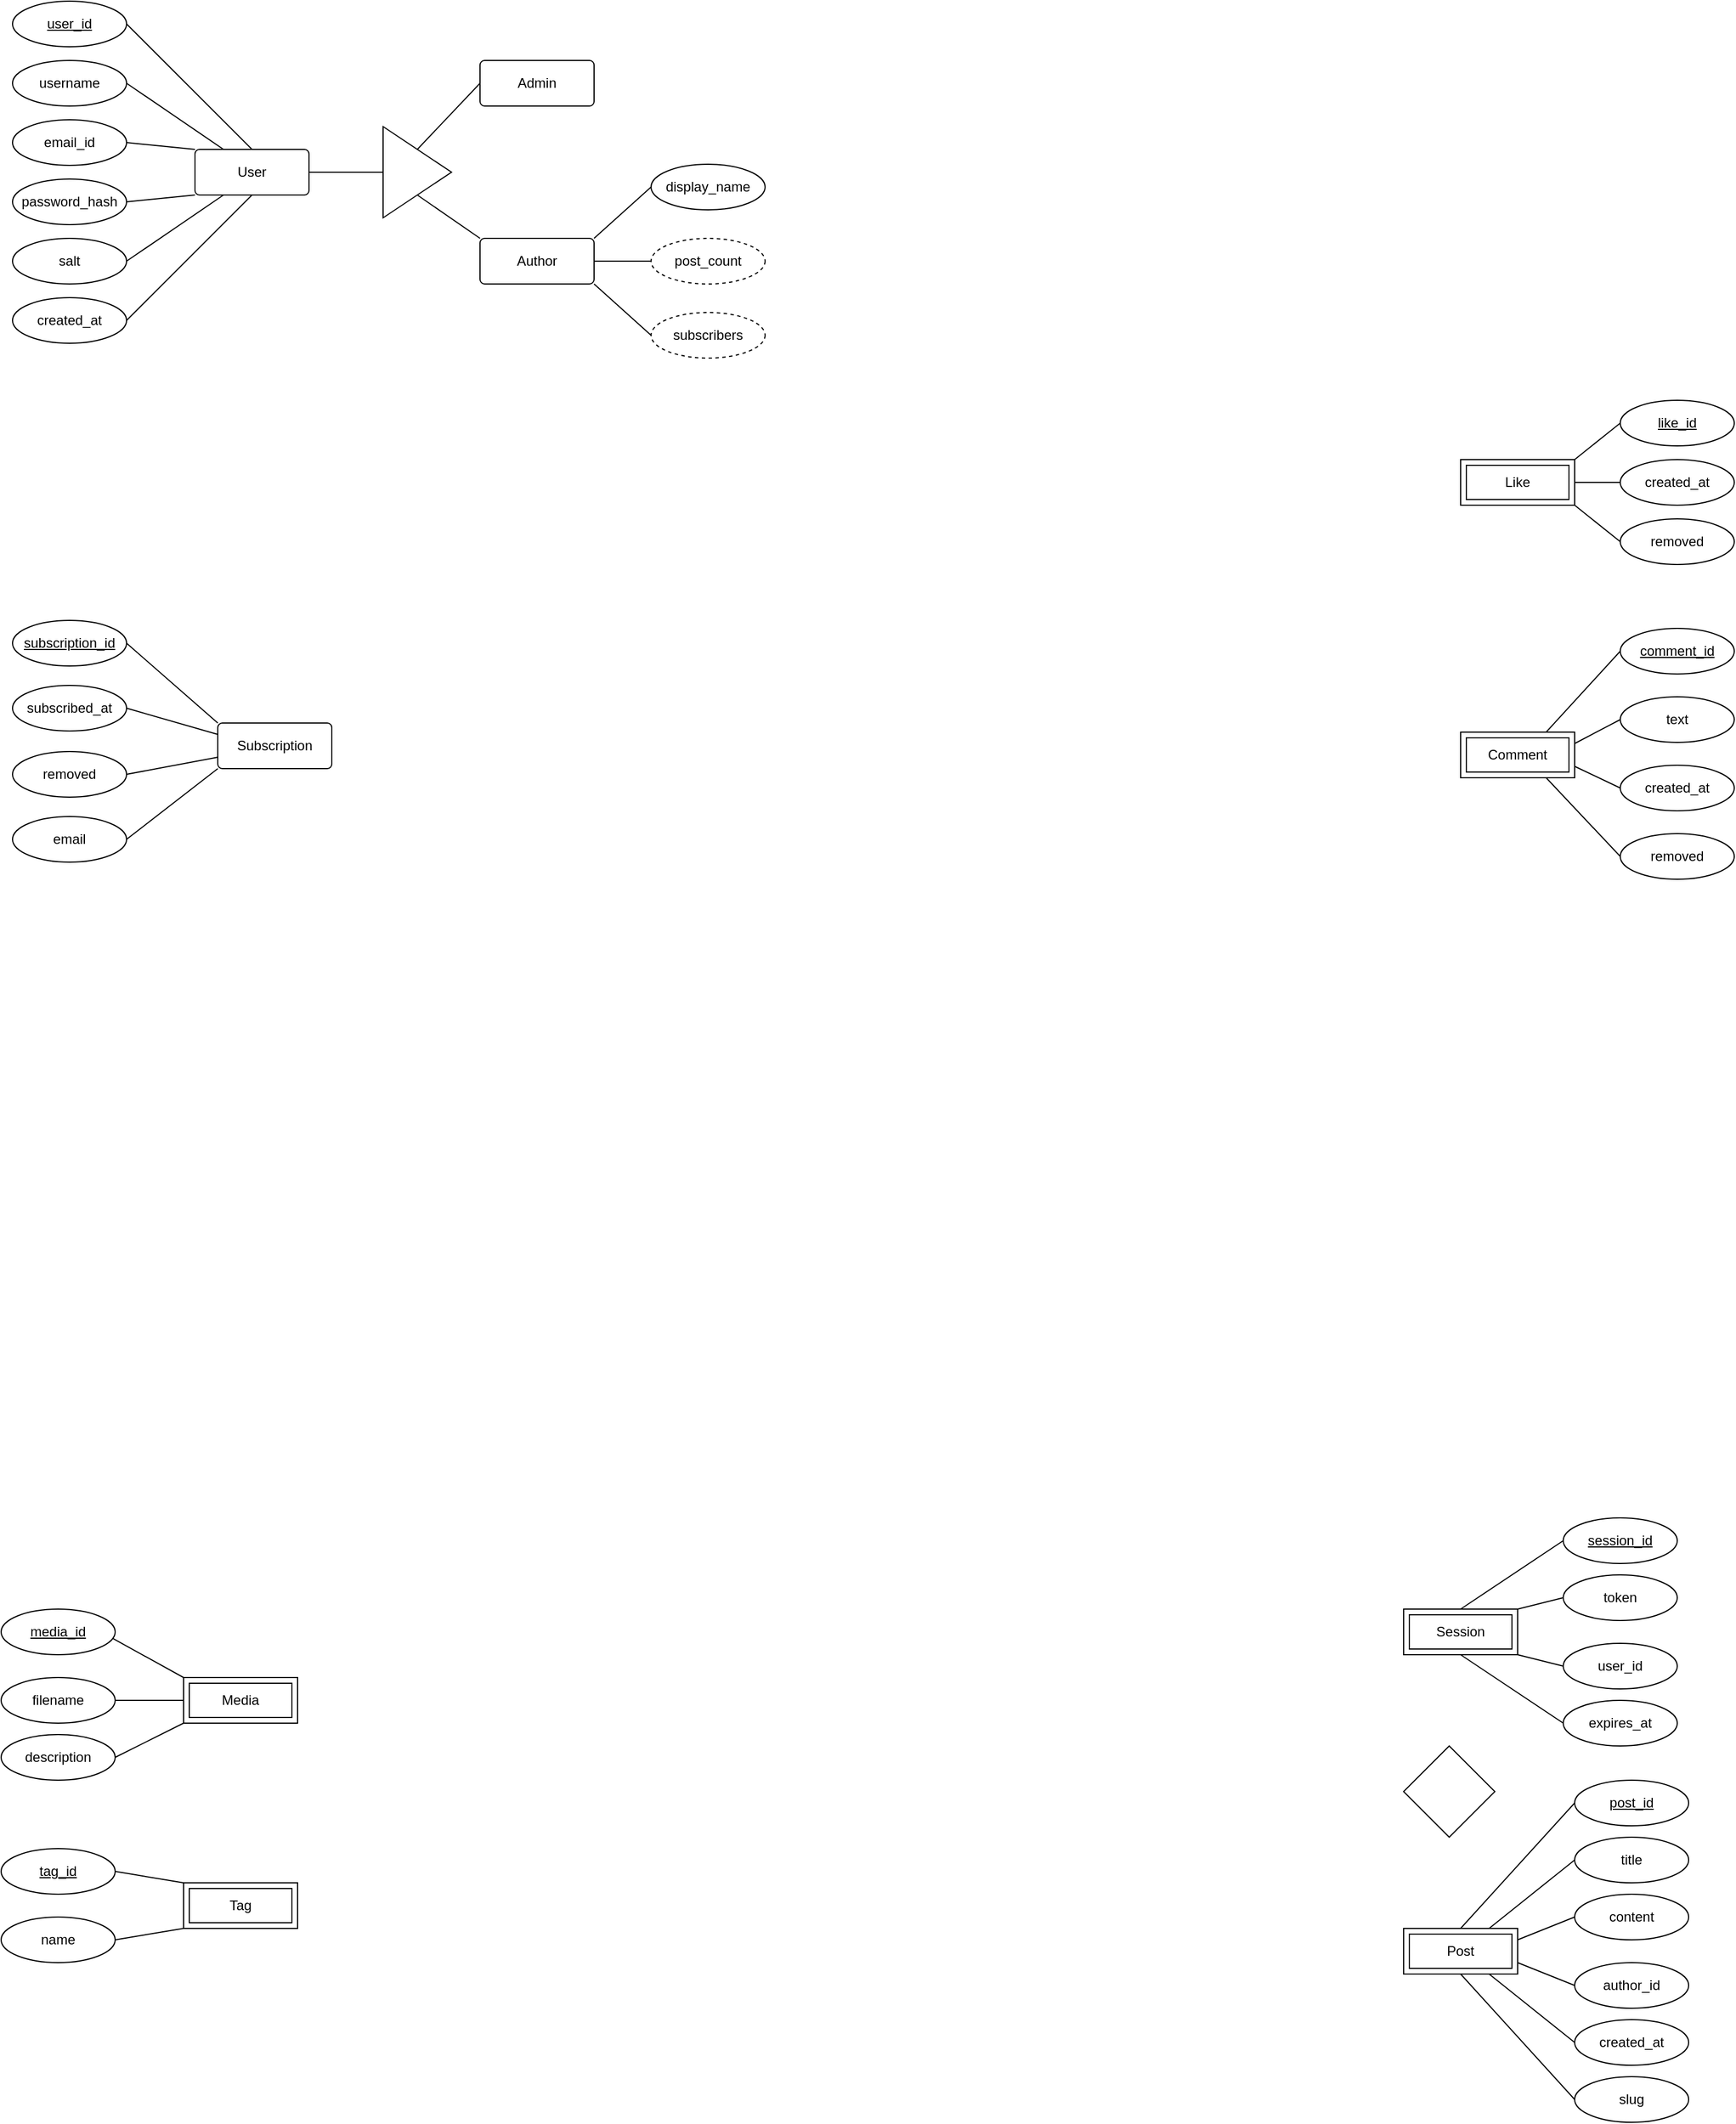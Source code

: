 <mxfile version="22.0.4" type="github">
  <diagram id="R2lEEEUBdFMjLlhIrx00" name="Page-1">
    <mxGraphModel dx="920" dy="1561" grid="1" gridSize="10" guides="1" tooltips="1" connect="1" arrows="1" fold="1" page="1" pageScale="1" pageWidth="850" pageHeight="1100" math="0" shadow="0" extFonts="Permanent Marker^https://fonts.googleapis.com/css?family=Permanent+Marker">
      <root>
        <mxCell id="0" />
        <mxCell id="1" parent="0" />
        <mxCell id="sRpCe-yu5LOxPwtg6V8U-10" value="username" style="ellipse;whiteSpace=wrap;html=1;align=center;" parent="1" vertex="1">
          <mxGeometry x="70" y="-998" width="100" height="40" as="geometry" />
        </mxCell>
        <mxCell id="sRpCe-yu5LOxPwtg6V8U-11" value="email_id" style="ellipse;whiteSpace=wrap;html=1;align=center;" parent="1" vertex="1">
          <mxGeometry x="70" y="-946" width="100" height="40" as="geometry" />
        </mxCell>
        <mxCell id="sRpCe-yu5LOxPwtg6V8U-12" value="password_hash" style="ellipse;whiteSpace=wrap;html=1;align=center;" parent="1" vertex="1">
          <mxGeometry x="70" y="-894" width="100" height="40" as="geometry" />
        </mxCell>
        <mxCell id="sRpCe-yu5LOxPwtg6V8U-13" value="salt" style="ellipse;whiteSpace=wrap;html=1;align=center;" parent="1" vertex="1">
          <mxGeometry x="70" y="-842" width="100" height="40" as="geometry" />
        </mxCell>
        <mxCell id="sRpCe-yu5LOxPwtg6V8U-14" value="created_at" style="ellipse;whiteSpace=wrap;html=1;align=center;" parent="1" vertex="1">
          <mxGeometry x="70" y="-790" width="100" height="40" as="geometry" />
        </mxCell>
        <mxCell id="sRpCe-yu5LOxPwtg6V8U-31" value="removed" style="ellipse;whiteSpace=wrap;html=1;align=center;direction=west;" parent="1" vertex="1">
          <mxGeometry x="1480" y="-596" width="100" height="40" as="geometry" />
        </mxCell>
        <mxCell id="sRpCe-yu5LOxPwtg6V8U-33" value="User" style="rounded=1;arcSize=10;whiteSpace=wrap;html=1;align=center;" parent="1" vertex="1">
          <mxGeometry x="230" y="-920" width="100" height="40" as="geometry" />
        </mxCell>
        <mxCell id="sRpCe-yu5LOxPwtg6V8U-36" value="Like" style="shape=ext;margin=3;double=1;whiteSpace=wrap;html=1;align=center;" parent="1" vertex="1">
          <mxGeometry x="1340" y="-648" width="100" height="40" as="geometry" />
        </mxCell>
        <mxCell id="sRpCe-yu5LOxPwtg6V8U-37" value="Comment" style="shape=ext;margin=3;double=1;whiteSpace=wrap;html=1;align=center;" parent="1" vertex="1">
          <mxGeometry x="1340" y="-409" width="100" height="40" as="geometry" />
        </mxCell>
        <mxCell id="QnJ6NagRt4sesBqJA9xz-1" value="user_id" style="ellipse;whiteSpace=wrap;html=1;align=center;fontStyle=4;" parent="1" vertex="1">
          <mxGeometry x="70" y="-1050" width="100" height="40" as="geometry" />
        </mxCell>
        <mxCell id="mff1o37WmtUaHKgcCLol-2" value="Media" style="shape=ext;margin=3;double=1;whiteSpace=wrap;html=1;align=center;" parent="1" vertex="1">
          <mxGeometry x="220" y="420" width="100" height="40" as="geometry" />
        </mxCell>
        <mxCell id="QnJ6NagRt4sesBqJA9xz-2" value="created_at" style="ellipse;whiteSpace=wrap;html=1;align=center;" parent="1" vertex="1">
          <mxGeometry x="1480" y="-648" width="100" height="40" as="geometry" />
        </mxCell>
        <mxCell id="QnJ6NagRt4sesBqJA9xz-3" value="" style="endArrow=none;html=1;rounded=0;exitX=1;exitY=0;exitDx=0;exitDy=0;entryX=0;entryY=0.5;entryDx=0;entryDy=0;" parent="1" source="sRpCe-yu5LOxPwtg6V8U-36" target="bmVID7-l883A8fnjupgu-24" edge="1">
          <mxGeometry relative="1" as="geometry">
            <mxPoint x="1470" y="-509" as="sourcePoint" />
            <mxPoint x="1480" y="-680" as="targetPoint" />
          </mxGeometry>
        </mxCell>
        <mxCell id="QnJ6NagRt4sesBqJA9xz-4" value="" style="endArrow=none;html=1;rounded=0;entryX=0;entryY=0.5;entryDx=0;entryDy=0;exitX=1;exitY=0.5;exitDx=0;exitDy=0;" parent="1" source="sRpCe-yu5LOxPwtg6V8U-36" target="QnJ6NagRt4sesBqJA9xz-2" edge="1">
          <mxGeometry relative="1" as="geometry">
            <mxPoint x="1460" y="-629" as="sourcePoint" />
            <mxPoint x="1490" y="-670" as="targetPoint" />
          </mxGeometry>
        </mxCell>
        <mxCell id="QnJ6NagRt4sesBqJA9xz-5" value="" style="endArrow=none;html=1;rounded=0;exitX=1;exitY=1;exitDx=0;exitDy=0;entryX=1;entryY=0.5;entryDx=0;entryDy=0;" parent="1" source="sRpCe-yu5LOxPwtg6V8U-36" target="sRpCe-yu5LOxPwtg6V8U-31" edge="1">
          <mxGeometry relative="1" as="geometry">
            <mxPoint x="1460" y="-628" as="sourcePoint" />
            <mxPoint x="1500" y="-660" as="targetPoint" />
          </mxGeometry>
        </mxCell>
        <mxCell id="QnJ6NagRt4sesBqJA9xz-6" value="text" style="ellipse;whiteSpace=wrap;html=1;align=center;" parent="1" vertex="1">
          <mxGeometry x="1480" y="-440" width="100" height="40" as="geometry" />
        </mxCell>
        <mxCell id="QnJ6NagRt4sesBqJA9xz-7" value="created_at" style="ellipse;whiteSpace=wrap;html=1;align=center;" parent="1" vertex="1">
          <mxGeometry x="1480" y="-380" width="100" height="40" as="geometry" />
        </mxCell>
        <mxCell id="QnJ6NagRt4sesBqJA9xz-8" value="" style="endArrow=none;html=1;rounded=0;exitX=1;exitY=0.75;exitDx=0;exitDy=0;entryX=0;entryY=0.5;entryDx=0;entryDy=0;" parent="1" source="sRpCe-yu5LOxPwtg6V8U-37" target="QnJ6NagRt4sesBqJA9xz-7" edge="1">
          <mxGeometry relative="1" as="geometry">
            <mxPoint x="1470" y="-509" as="sourcePoint" />
            <mxPoint x="1630" y="-509" as="targetPoint" />
          </mxGeometry>
        </mxCell>
        <mxCell id="QnJ6NagRt4sesBqJA9xz-9" value="" style="endArrow=none;html=1;rounded=0;exitX=1;exitY=0.25;exitDx=0;exitDy=0;entryX=0;entryY=0.5;entryDx=0;entryDy=0;" parent="1" source="sRpCe-yu5LOxPwtg6V8U-37" target="QnJ6NagRt4sesBqJA9xz-6" edge="1">
          <mxGeometry relative="1" as="geometry">
            <mxPoint x="1430" y="-369" as="sourcePoint" />
            <mxPoint x="1490" y="-352" as="targetPoint" />
          </mxGeometry>
        </mxCell>
        <mxCell id="QnJ6NagRt4sesBqJA9xz-11" value="" style="endArrow=none;html=1;rounded=0;exitX=1;exitY=0.5;exitDx=0;exitDy=0;entryX=0.5;entryY=0;entryDx=0;entryDy=0;" parent="1" source="QnJ6NagRt4sesBqJA9xz-1" target="sRpCe-yu5LOxPwtg6V8U-33" edge="1">
          <mxGeometry relative="1" as="geometry">
            <mxPoint x="460" y="-890" as="sourcePoint" />
            <mxPoint x="620" y="-890" as="targetPoint" />
          </mxGeometry>
        </mxCell>
        <mxCell id="mff1o37WmtUaHKgcCLol-12" value="Tag" style="shape=ext;margin=3;double=1;whiteSpace=wrap;html=1;align=center;" parent="1" vertex="1">
          <mxGeometry x="220" y="600" width="100" height="40" as="geometry" />
        </mxCell>
        <mxCell id="QnJ6NagRt4sesBqJA9xz-12" value="" style="endArrow=none;html=1;rounded=0;exitX=1;exitY=0.5;exitDx=0;exitDy=0;entryX=0.25;entryY=1;entryDx=0;entryDy=0;" parent="1" source="sRpCe-yu5LOxPwtg6V8U-13" target="sRpCe-yu5LOxPwtg6V8U-33" edge="1">
          <mxGeometry relative="1" as="geometry">
            <mxPoint x="180" y="-1020" as="sourcePoint" />
            <mxPoint x="290" y="-910" as="targetPoint" />
          </mxGeometry>
        </mxCell>
        <mxCell id="QnJ6NagRt4sesBqJA9xz-13" value="" style="endArrow=none;html=1;rounded=0;exitX=1;exitY=0.5;exitDx=0;exitDy=0;entryX=0;entryY=1;entryDx=0;entryDy=0;" parent="1" source="sRpCe-yu5LOxPwtg6V8U-12" target="sRpCe-yu5LOxPwtg6V8U-33" edge="1">
          <mxGeometry relative="1" as="geometry">
            <mxPoint x="190" y="-1010" as="sourcePoint" />
            <mxPoint x="300" y="-900" as="targetPoint" />
          </mxGeometry>
        </mxCell>
        <mxCell id="QnJ6NagRt4sesBqJA9xz-14" value="" style="endArrow=none;html=1;rounded=0;exitX=1;exitY=0.5;exitDx=0;exitDy=0;entryX=0;entryY=0;entryDx=0;entryDy=0;" parent="1" source="sRpCe-yu5LOxPwtg6V8U-11" target="sRpCe-yu5LOxPwtg6V8U-33" edge="1">
          <mxGeometry relative="1" as="geometry">
            <mxPoint x="200" y="-1000" as="sourcePoint" />
            <mxPoint x="310" y="-890" as="targetPoint" />
          </mxGeometry>
        </mxCell>
        <mxCell id="QnJ6NagRt4sesBqJA9xz-15" value="" style="endArrow=none;html=1;rounded=0;exitX=1;exitY=0.5;exitDx=0;exitDy=0;entryX=0.25;entryY=0;entryDx=0;entryDy=0;" parent="1" source="sRpCe-yu5LOxPwtg6V8U-10" target="sRpCe-yu5LOxPwtg6V8U-33" edge="1">
          <mxGeometry relative="1" as="geometry">
            <mxPoint x="210" y="-990" as="sourcePoint" />
            <mxPoint x="320" y="-880" as="targetPoint" />
          </mxGeometry>
        </mxCell>
        <mxCell id="QnJ6NagRt4sesBqJA9xz-16" value="" style="endArrow=none;html=1;rounded=0;exitX=1;exitY=0.5;exitDx=0;exitDy=0;entryX=0.5;entryY=1;entryDx=0;entryDy=0;" parent="1" source="sRpCe-yu5LOxPwtg6V8U-14" target="sRpCe-yu5LOxPwtg6V8U-33" edge="1">
          <mxGeometry relative="1" as="geometry">
            <mxPoint x="180" y="-812" as="sourcePoint" />
            <mxPoint x="265" y="-870" as="targetPoint" />
          </mxGeometry>
        </mxCell>
        <mxCell id="VMuPDI3IVHIFIsVgMCY_-1" value="Session" style="shape=ext;margin=3;double=1;whiteSpace=wrap;html=1;align=center;" parent="1" vertex="1">
          <mxGeometry x="1290" y="360" width="100" height="40" as="geometry" />
        </mxCell>
        <mxCell id="VMuPDI3IVHIFIsVgMCY_-2" value="expires_at" style="ellipse;whiteSpace=wrap;html=1;align=center;" parent="1" vertex="1">
          <mxGeometry x="1430" y="440" width="100" height="40" as="geometry" />
        </mxCell>
        <mxCell id="VMuPDI3IVHIFIsVgMCY_-3" value="user_id" style="ellipse;whiteSpace=wrap;html=1;align=center;" parent="1" vertex="1">
          <mxGeometry x="1430" y="390" width="100" height="40" as="geometry" />
        </mxCell>
        <mxCell id="VMuPDI3IVHIFIsVgMCY_-4" value="token" style="ellipse;whiteSpace=wrap;html=1;align=center;" parent="1" vertex="1">
          <mxGeometry x="1430" y="330" width="100" height="40" as="geometry" />
        </mxCell>
        <mxCell id="VMuPDI3IVHIFIsVgMCY_-12" value="" style="endArrow=none;html=1;rounded=0;entryX=0;entryY=0.5;entryDx=0;entryDy=0;exitX=0.5;exitY=0;exitDx=0;exitDy=0;" parent="1" source="VMuPDI3IVHIFIsVgMCY_-1" target="hD2R6FieleQ0oBK1p6Dk-6" edge="1">
          <mxGeometry relative="1" as="geometry">
            <mxPoint x="1150" y="339.5" as="sourcePoint" />
            <mxPoint x="1430" y="300" as="targetPoint" />
          </mxGeometry>
        </mxCell>
        <mxCell id="VMuPDI3IVHIFIsVgMCY_-13" value="" style="endArrow=none;html=1;rounded=0;entryX=0;entryY=0.5;entryDx=0;entryDy=0;exitX=0.5;exitY=1;exitDx=0;exitDy=0;" parent="1" source="VMuPDI3IVHIFIsVgMCY_-1" target="VMuPDI3IVHIFIsVgMCY_-2" edge="1">
          <mxGeometry relative="1" as="geometry">
            <mxPoint x="1160" y="419.5" as="sourcePoint" />
            <mxPoint x="1320" y="419.5" as="targetPoint" />
            <Array as="points" />
          </mxGeometry>
        </mxCell>
        <mxCell id="VMuPDI3IVHIFIsVgMCY_-14" value="" style="endArrow=none;html=1;rounded=0;entryX=0;entryY=0.5;entryDx=0;entryDy=0;exitX=1;exitY=1;exitDx=0;exitDy=0;" parent="1" source="VMuPDI3IVHIFIsVgMCY_-1" target="VMuPDI3IVHIFIsVgMCY_-3" edge="1">
          <mxGeometry relative="1" as="geometry">
            <mxPoint x="1260" y="419.5" as="sourcePoint" />
            <mxPoint x="1400" y="420" as="targetPoint" />
          </mxGeometry>
        </mxCell>
        <mxCell id="VMuPDI3IVHIFIsVgMCY_-15" value="" style="endArrow=none;html=1;rounded=0;entryX=0;entryY=0.5;entryDx=0;entryDy=0;exitX=1;exitY=0;exitDx=0;exitDy=0;" parent="1" source="VMuPDI3IVHIFIsVgMCY_-1" target="VMuPDI3IVHIFIsVgMCY_-4" edge="1">
          <mxGeometry relative="1" as="geometry">
            <mxPoint x="1260" y="350" as="sourcePoint" />
            <mxPoint x="1420" y="350" as="targetPoint" />
          </mxGeometry>
        </mxCell>
        <mxCell id="VMuPDI3IVHIFIsVgMCY_-20" value="" style="endArrow=none;html=1;rounded=0;entryX=0;entryY=0.5;entryDx=0;entryDy=0;exitX=0.75;exitY=0;exitDx=0;exitDy=0;" parent="1" source="sRpCe-yu5LOxPwtg6V8U-37" target="bmVID7-l883A8fnjupgu-25" edge="1">
          <mxGeometry relative="1" as="geometry">
            <mxPoint x="1100" y="-110" as="sourcePoint" />
            <mxPoint x="1480" y="-480" as="targetPoint" />
          </mxGeometry>
        </mxCell>
        <mxCell id="QnJ6NagRt4sesBqJA9xz-17" value="removed" style="ellipse;whiteSpace=wrap;html=1;align=center;" parent="1" vertex="1">
          <mxGeometry x="1480" y="-320" width="100" height="40" as="geometry" />
        </mxCell>
        <mxCell id="QnJ6NagRt4sesBqJA9xz-18" value="" style="endArrow=none;html=1;rounded=0;entryX=0;entryY=0.5;entryDx=0;entryDy=0;exitX=0.75;exitY=1;exitDx=0;exitDy=0;" parent="1" source="sRpCe-yu5LOxPwtg6V8U-37" target="QnJ6NagRt4sesBqJA9xz-17" edge="1">
          <mxGeometry relative="1" as="geometry">
            <mxPoint x="1425" y="-399" as="sourcePoint" />
            <mxPoint x="1490" y="-470" as="targetPoint" />
          </mxGeometry>
        </mxCell>
        <mxCell id="4q2gUeuJEuAFipxijDYp-1" value="Post" style="shape=ext;margin=3;double=1;whiteSpace=wrap;html=1;align=center;" parent="1" vertex="1">
          <mxGeometry x="1290" y="640" width="100" height="40" as="geometry" />
        </mxCell>
        <mxCell id="4q2gUeuJEuAFipxijDYp-2" value="created_at" style="ellipse;whiteSpace=wrap;html=1;align=center;" parent="1" vertex="1">
          <mxGeometry x="1440" y="720" width="100" height="40" as="geometry" />
        </mxCell>
        <mxCell id="4q2gUeuJEuAFipxijDYp-3" value="author_id" style="ellipse;whiteSpace=wrap;html=1;align=center;" parent="1" vertex="1">
          <mxGeometry x="1440" y="670" width="100" height="40" as="geometry" />
        </mxCell>
        <mxCell id="4q2gUeuJEuAFipxijDYp-4" value="content" style="ellipse;whiteSpace=wrap;html=1;align=center;" parent="1" vertex="1">
          <mxGeometry x="1440" y="610" width="100" height="40" as="geometry" />
        </mxCell>
        <mxCell id="4q2gUeuJEuAFipxijDYp-5" value="title" style="ellipse;whiteSpace=wrap;html=1;align=center;" parent="1" vertex="1">
          <mxGeometry x="1440" y="560" width="100" height="40" as="geometry" />
        </mxCell>
        <mxCell id="4q2gUeuJEuAFipxijDYp-7" value="" style="endArrow=none;html=1;rounded=0;entryX=0;entryY=0.5;entryDx=0;entryDy=0;exitX=0.75;exitY=1;exitDx=0;exitDy=0;" parent="1" source="4q2gUeuJEuAFipxijDYp-1" target="4q2gUeuJEuAFipxijDYp-2" edge="1">
          <mxGeometry relative="1" as="geometry">
            <mxPoint x="1360" y="690" as="sourcePoint" />
            <mxPoint x="1260" y="590" as="targetPoint" />
          </mxGeometry>
        </mxCell>
        <mxCell id="4q2gUeuJEuAFipxijDYp-8" value="" style="endArrow=none;html=1;rounded=0;entryX=0;entryY=0.5;entryDx=0;entryDy=0;exitX=1;exitY=0.75;exitDx=0;exitDy=0;" parent="1" source="4q2gUeuJEuAFipxijDYp-1" target="4q2gUeuJEuAFipxijDYp-3" edge="1">
          <mxGeometry relative="1" as="geometry">
            <mxPoint x="1400" y="670" as="sourcePoint" />
            <mxPoint x="1270" y="600" as="targetPoint" />
          </mxGeometry>
        </mxCell>
        <mxCell id="4q2gUeuJEuAFipxijDYp-9" value="" style="endArrow=none;html=1;rounded=0;entryX=0;entryY=0.5;entryDx=0;entryDy=0;exitX=1;exitY=0.25;exitDx=0;exitDy=0;" parent="1" source="4q2gUeuJEuAFipxijDYp-1" target="4q2gUeuJEuAFipxijDYp-4" edge="1">
          <mxGeometry relative="1" as="geometry">
            <mxPoint x="1120" y="610" as="sourcePoint" />
            <mxPoint x="1280" y="610" as="targetPoint" />
          </mxGeometry>
        </mxCell>
        <mxCell id="4q2gUeuJEuAFipxijDYp-10" value="" style="endArrow=none;html=1;rounded=0;entryX=0;entryY=0.5;entryDx=0;entryDy=0;exitX=0.75;exitY=0;exitDx=0;exitDy=0;" parent="1" source="4q2gUeuJEuAFipxijDYp-1" target="4q2gUeuJEuAFipxijDYp-5" edge="1">
          <mxGeometry relative="1" as="geometry">
            <mxPoint x="1130" y="620" as="sourcePoint" />
            <mxPoint x="1290" y="620" as="targetPoint" />
          </mxGeometry>
        </mxCell>
        <mxCell id="4q2gUeuJEuAFipxijDYp-11" value="" style="endArrow=none;html=1;rounded=0;entryX=0;entryY=0.5;entryDx=0;entryDy=0;exitX=0.5;exitY=0;exitDx=0;exitDy=0;" parent="1" source="4q2gUeuJEuAFipxijDYp-1" target="hD2R6FieleQ0oBK1p6Dk-5" edge="1">
          <mxGeometry relative="1" as="geometry">
            <mxPoint x="1140" y="630" as="sourcePoint" />
            <mxPoint x="1429" y="538" as="targetPoint" />
          </mxGeometry>
        </mxCell>
        <mxCell id="QnJ6NagRt4sesBqJA9xz-19" value="subscribed_at" style="ellipse;whiteSpace=wrap;html=1;align=center;" parent="1" vertex="1">
          <mxGeometry x="70" y="-450" width="100" height="40" as="geometry" />
        </mxCell>
        <mxCell id="QnJ6NagRt4sesBqJA9xz-20" value="removed" style="ellipse;whiteSpace=wrap;html=1;align=center;" parent="1" vertex="1">
          <mxGeometry x="70" y="-392" width="100" height="40" as="geometry" />
        </mxCell>
        <mxCell id="QnJ6NagRt4sesBqJA9xz-24" value="Subscription" style="rounded=1;arcSize=10;whiteSpace=wrap;html=1;align=center;" parent="1" vertex="1">
          <mxGeometry x="250" y="-417" width="100" height="40" as="geometry" />
        </mxCell>
        <mxCell id="QnJ6NagRt4sesBqJA9xz-25" value="subscription_id" style="ellipse;whiteSpace=wrap;html=1;align=center;fontStyle=4;" parent="1" vertex="1">
          <mxGeometry x="70" y="-507" width="100" height="40" as="geometry" />
        </mxCell>
        <mxCell id="QnJ6NagRt4sesBqJA9xz-26" value="" style="endArrow=none;html=1;rounded=0;exitX=1;exitY=0.5;exitDx=0;exitDy=0;entryX=0;entryY=0;entryDx=0;entryDy=0;" parent="1" source="QnJ6NagRt4sesBqJA9xz-25" target="QnJ6NagRt4sesBqJA9xz-24" edge="1">
          <mxGeometry relative="1" as="geometry">
            <mxPoint x="460" y="-397" as="sourcePoint" />
            <mxPoint x="620" y="-397" as="targetPoint" />
          </mxGeometry>
        </mxCell>
        <mxCell id="QnJ6NagRt4sesBqJA9xz-29" value="" style="endArrow=none;html=1;rounded=0;exitX=1;exitY=0.5;exitDx=0;exitDy=0;entryX=0;entryY=0.75;entryDx=0;entryDy=0;" parent="1" source="QnJ6NagRt4sesBqJA9xz-20" target="QnJ6NagRt4sesBqJA9xz-24" edge="1">
          <mxGeometry relative="1" as="geometry">
            <mxPoint x="200" y="-507" as="sourcePoint" />
            <mxPoint x="310" y="-397" as="targetPoint" />
          </mxGeometry>
        </mxCell>
        <mxCell id="QnJ6NagRt4sesBqJA9xz-30" value="" style="endArrow=none;html=1;rounded=0;exitX=1;exitY=0.5;exitDx=0;exitDy=0;entryX=0;entryY=0.25;entryDx=0;entryDy=0;" parent="1" source="QnJ6NagRt4sesBqJA9xz-19" target="QnJ6NagRt4sesBqJA9xz-24" edge="1">
          <mxGeometry relative="1" as="geometry">
            <mxPoint x="210" y="-497" as="sourcePoint" />
            <mxPoint x="320" y="-387" as="targetPoint" />
          </mxGeometry>
        </mxCell>
        <mxCell id="bmVID7-l883A8fnjupgu-1" value="description" style="ellipse;whiteSpace=wrap;html=1;align=center;" parent="1" vertex="1">
          <mxGeometry x="60" y="470" width="100" height="40" as="geometry" />
        </mxCell>
        <mxCell id="bmVID7-l883A8fnjupgu-2" value="filename" style="ellipse;whiteSpace=wrap;html=1;align=center;" parent="1" vertex="1">
          <mxGeometry x="60" y="420" width="100" height="40" as="geometry" />
        </mxCell>
        <mxCell id="bmVID7-l883A8fnjupgu-4" value="" style="endArrow=none;html=1;rounded=0;entryX=0;entryY=0;entryDx=0;entryDy=0;exitX=0.961;exitY=0.368;exitDx=0;exitDy=0;exitPerimeter=0;" parent="1" target="mff1o37WmtUaHKgcCLol-2" edge="1">
          <mxGeometry relative="1" as="geometry">
            <mxPoint x="156.1" y="384.72" as="sourcePoint" />
            <mxPoint x="220" y="360" as="targetPoint" />
          </mxGeometry>
        </mxCell>
        <mxCell id="bmVID7-l883A8fnjupgu-5" value="" style="endArrow=none;html=1;rounded=0;exitX=1;exitY=0.5;exitDx=0;exitDy=0;entryX=0;entryY=0.5;entryDx=0;entryDy=0;" parent="1" source="bmVID7-l883A8fnjupgu-2" target="mff1o37WmtUaHKgcCLol-2" edge="1">
          <mxGeometry relative="1" as="geometry">
            <mxPoint x="180" y="312" as="sourcePoint" />
            <mxPoint x="240" y="280" as="targetPoint" />
          </mxGeometry>
        </mxCell>
        <mxCell id="bmVID7-l883A8fnjupgu-6" value="" style="endArrow=none;html=1;rounded=0;exitX=1;exitY=0.5;exitDx=0;exitDy=0;entryX=0;entryY=1;entryDx=0;entryDy=0;" parent="1" source="bmVID7-l883A8fnjupgu-1" target="mff1o37WmtUaHKgcCLol-2" edge="1">
          <mxGeometry relative="1" as="geometry">
            <mxPoint x="190" y="322" as="sourcePoint" />
            <mxPoint x="250" y="290" as="targetPoint" />
          </mxGeometry>
        </mxCell>
        <mxCell id="bmVID7-l883A8fnjupgu-7" value="name" style="ellipse;whiteSpace=wrap;html=1;align=center;" parent="1" vertex="1">
          <mxGeometry x="60" y="630" width="100" height="40" as="geometry" />
        </mxCell>
        <mxCell id="bmVID7-l883A8fnjupgu-11" value="" style="endArrow=none;html=1;rounded=0;exitX=1;exitY=0.5;exitDx=0;exitDy=0;entryX=0;entryY=0;entryDx=0;entryDy=0;" parent="1" target="mff1o37WmtUaHKgcCLol-12" edge="1">
          <mxGeometry relative="1" as="geometry">
            <mxPoint x="160.0" y="590" as="sourcePoint" />
            <mxPoint x="510" y="580" as="targetPoint" />
          </mxGeometry>
        </mxCell>
        <mxCell id="bmVID7-l883A8fnjupgu-12" value="" style="endArrow=none;html=1;rounded=0;exitX=1;exitY=0.5;exitDx=0;exitDy=0;entryX=0;entryY=1;entryDx=0;entryDy=0;" parent="1" source="bmVID7-l883A8fnjupgu-7" target="mff1o37WmtUaHKgcCLol-12" edge="1">
          <mxGeometry relative="1" as="geometry">
            <mxPoint x="170" y="600" as="sourcePoint" />
            <mxPoint x="230" y="610" as="targetPoint" />
          </mxGeometry>
        </mxCell>
        <mxCell id="bmVID7-l883A8fnjupgu-13" value="email" style="ellipse;whiteSpace=wrap;html=1;align=center;" parent="1" vertex="1">
          <mxGeometry x="70" y="-335" width="100" height="40" as="geometry" />
        </mxCell>
        <mxCell id="bmVID7-l883A8fnjupgu-17" value="" style="endArrow=none;html=1;rounded=0;exitX=1;exitY=0.5;exitDx=0;exitDy=0;entryX=0;entryY=1;entryDx=0;entryDy=0;" parent="1" source="bmVID7-l883A8fnjupgu-13" target="QnJ6NagRt4sesBqJA9xz-24" edge="1">
          <mxGeometry relative="1" as="geometry">
            <mxPoint x="360" y="-427" as="sourcePoint" />
            <mxPoint x="520" y="-427" as="targetPoint" />
          </mxGeometry>
        </mxCell>
        <mxCell id="bmVID7-l883A8fnjupgu-18" value="" style="triangle;whiteSpace=wrap;html=1;" vertex="1" parent="1">
          <mxGeometry x="395" y="-940" width="60" height="80" as="geometry" />
        </mxCell>
        <mxCell id="hD2R6FieleQ0oBK1p6Dk-1" value="" style="rhombus;whiteSpace=wrap;html=1;" parent="1" vertex="1">
          <mxGeometry x="1290" y="480" width="80" height="80" as="geometry" />
        </mxCell>
        <mxCell id="bmVID7-l883A8fnjupgu-19" value="" style="endArrow=none;html=1;rounded=0;exitX=1;exitY=0.5;exitDx=0;exitDy=0;entryX=0;entryY=0.5;entryDx=0;entryDy=0;" edge="1" parent="1" source="sRpCe-yu5LOxPwtg6V8U-33" target="bmVID7-l883A8fnjupgu-18">
          <mxGeometry relative="1" as="geometry">
            <mxPoint x="360" y="-850" as="sourcePoint" />
            <mxPoint x="520" y="-850" as="targetPoint" />
          </mxGeometry>
        </mxCell>
        <mxCell id="hD2R6FieleQ0oBK1p6Dk-3" value="slug" style="ellipse;whiteSpace=wrap;html=1;align=center;" parent="1" vertex="1">
          <mxGeometry x="1440" y="770" width="100" height="40" as="geometry" />
        </mxCell>
        <mxCell id="bmVID7-l883A8fnjupgu-20" value="Admin" style="rounded=1;arcSize=10;whiteSpace=wrap;html=1;align=center;" vertex="1" parent="1">
          <mxGeometry x="480" y="-998" width="100" height="40" as="geometry" />
        </mxCell>
        <mxCell id="hD2R6FieleQ0oBK1p6Dk-4" value="" style="endArrow=none;html=1;rounded=0;entryX=0;entryY=0.5;entryDx=0;entryDy=0;exitX=0.5;exitY=1;exitDx=0;exitDy=0;" parent="1" source="4q2gUeuJEuAFipxijDYp-1" target="hD2R6FieleQ0oBK1p6Dk-3" edge="1">
          <mxGeometry relative="1" as="geometry">
            <mxPoint x="1220" y="780" as="sourcePoint" />
            <mxPoint x="1380" y="780" as="targetPoint" />
          </mxGeometry>
        </mxCell>
        <mxCell id="bmVID7-l883A8fnjupgu-21" value="Author" style="rounded=1;arcSize=10;whiteSpace=wrap;html=1;align=center;" vertex="1" parent="1">
          <mxGeometry x="480" y="-842" width="100" height="40" as="geometry" />
        </mxCell>
        <mxCell id="hD2R6FieleQ0oBK1p6Dk-5" value="post_id" style="ellipse;whiteSpace=wrap;html=1;align=center;fontStyle=4;" parent="1" vertex="1">
          <mxGeometry x="1440" y="510" width="100" height="40" as="geometry" />
        </mxCell>
        <mxCell id="bmVID7-l883A8fnjupgu-22" value="" style="endArrow=none;html=1;rounded=0;exitX=0.5;exitY=1;exitDx=0;exitDy=0;entryX=0;entryY=0;entryDx=0;entryDy=0;" edge="1" parent="1" source="bmVID7-l883A8fnjupgu-18" target="bmVID7-l883A8fnjupgu-21">
          <mxGeometry relative="1" as="geometry">
            <mxPoint x="360" y="-850" as="sourcePoint" />
            <mxPoint x="520" y="-850" as="targetPoint" />
          </mxGeometry>
        </mxCell>
        <mxCell id="hD2R6FieleQ0oBK1p6Dk-6" value="session_id" style="ellipse;whiteSpace=wrap;html=1;align=center;fontStyle=4;" parent="1" vertex="1">
          <mxGeometry x="1430" y="280" width="100" height="40" as="geometry" />
        </mxCell>
        <mxCell id="kRNr1e6ObC9EewDBke9c-3" value="tag_id" style="ellipse;whiteSpace=wrap;html=1;align=center;fontStyle=4;" vertex="1" parent="1">
          <mxGeometry x="60" y="570" width="100" height="40" as="geometry" />
        </mxCell>
        <mxCell id="bmVID7-l883A8fnjupgu-23" value="" style="endArrow=none;html=1;rounded=0;exitX=0.5;exitY=0;exitDx=0;exitDy=0;entryX=0;entryY=0.5;entryDx=0;entryDy=0;" edge="1" parent="1" source="bmVID7-l883A8fnjupgu-18" target="bmVID7-l883A8fnjupgu-20">
          <mxGeometry relative="1" as="geometry">
            <mxPoint x="435" y="-870" as="sourcePoint" />
            <mxPoint x="490" y="-832" as="targetPoint" />
          </mxGeometry>
        </mxCell>
        <mxCell id="kRNr1e6ObC9EewDBke9c-4" value="media_id" style="ellipse;whiteSpace=wrap;html=1;align=center;fontStyle=4;" vertex="1" parent="1">
          <mxGeometry x="60" y="360" width="100" height="40" as="geometry" />
        </mxCell>
        <mxCell id="bmVID7-l883A8fnjupgu-24" value="like_id" style="ellipse;whiteSpace=wrap;html=1;align=center;fontStyle=4;" vertex="1" parent="1">
          <mxGeometry x="1480" y="-700" width="100" height="40" as="geometry" />
        </mxCell>
        <mxCell id="bmVID7-l883A8fnjupgu-25" value="comment_id" style="ellipse;whiteSpace=wrap;html=1;align=center;fontStyle=4;" vertex="1" parent="1">
          <mxGeometry x="1480" y="-500" width="100" height="40" as="geometry" />
        </mxCell>
        <mxCell id="bmVID7-l883A8fnjupgu-26" value="display_name" style="ellipse;whiteSpace=wrap;html=1;align=center;" vertex="1" parent="1">
          <mxGeometry x="630" y="-907" width="100" height="40" as="geometry" />
        </mxCell>
        <mxCell id="bmVID7-l883A8fnjupgu-27" value="post_count" style="ellipse;whiteSpace=wrap;html=1;align=center;dashed=1;" vertex="1" parent="1">
          <mxGeometry x="630" y="-842" width="100" height="40" as="geometry" />
        </mxCell>
        <mxCell id="bmVID7-l883A8fnjupgu-28" value="subscribers" style="ellipse;whiteSpace=wrap;html=1;align=center;dashed=1;" vertex="1" parent="1">
          <mxGeometry x="630" y="-777" width="100" height="40" as="geometry" />
        </mxCell>
        <mxCell id="bmVID7-l883A8fnjupgu-29" value="" style="endArrow=none;html=1;rounded=0;exitX=1;exitY=0;exitDx=0;exitDy=0;entryX=0;entryY=0.5;entryDx=0;entryDy=0;" edge="1" parent="1" source="bmVID7-l883A8fnjupgu-21" target="bmVID7-l883A8fnjupgu-26">
          <mxGeometry relative="1" as="geometry">
            <mxPoint x="570" y="-750" as="sourcePoint" />
            <mxPoint x="490" y="-740" as="targetPoint" />
          </mxGeometry>
        </mxCell>
        <mxCell id="bmVID7-l883A8fnjupgu-30" value="" style="endArrow=none;html=1;rounded=0;exitX=1;exitY=0.5;exitDx=0;exitDy=0;entryX=0;entryY=0.5;entryDx=0;entryDy=0;" edge="1" parent="1" source="bmVID7-l883A8fnjupgu-21" target="bmVID7-l883A8fnjupgu-27">
          <mxGeometry relative="1" as="geometry">
            <mxPoint x="590" y="-832" as="sourcePoint" />
            <mxPoint x="640" y="-877" as="targetPoint" />
          </mxGeometry>
        </mxCell>
        <mxCell id="bmVID7-l883A8fnjupgu-31" value="" style="endArrow=none;html=1;rounded=0;exitX=1;exitY=1;exitDx=0;exitDy=0;entryX=0;entryY=0.5;entryDx=0;entryDy=0;" edge="1" parent="1" source="bmVID7-l883A8fnjupgu-21" target="bmVID7-l883A8fnjupgu-28">
          <mxGeometry relative="1" as="geometry">
            <mxPoint x="600" y="-822" as="sourcePoint" />
            <mxPoint x="650" y="-867" as="targetPoint" />
          </mxGeometry>
        </mxCell>
      </root>
    </mxGraphModel>
  </diagram>
</mxfile>
